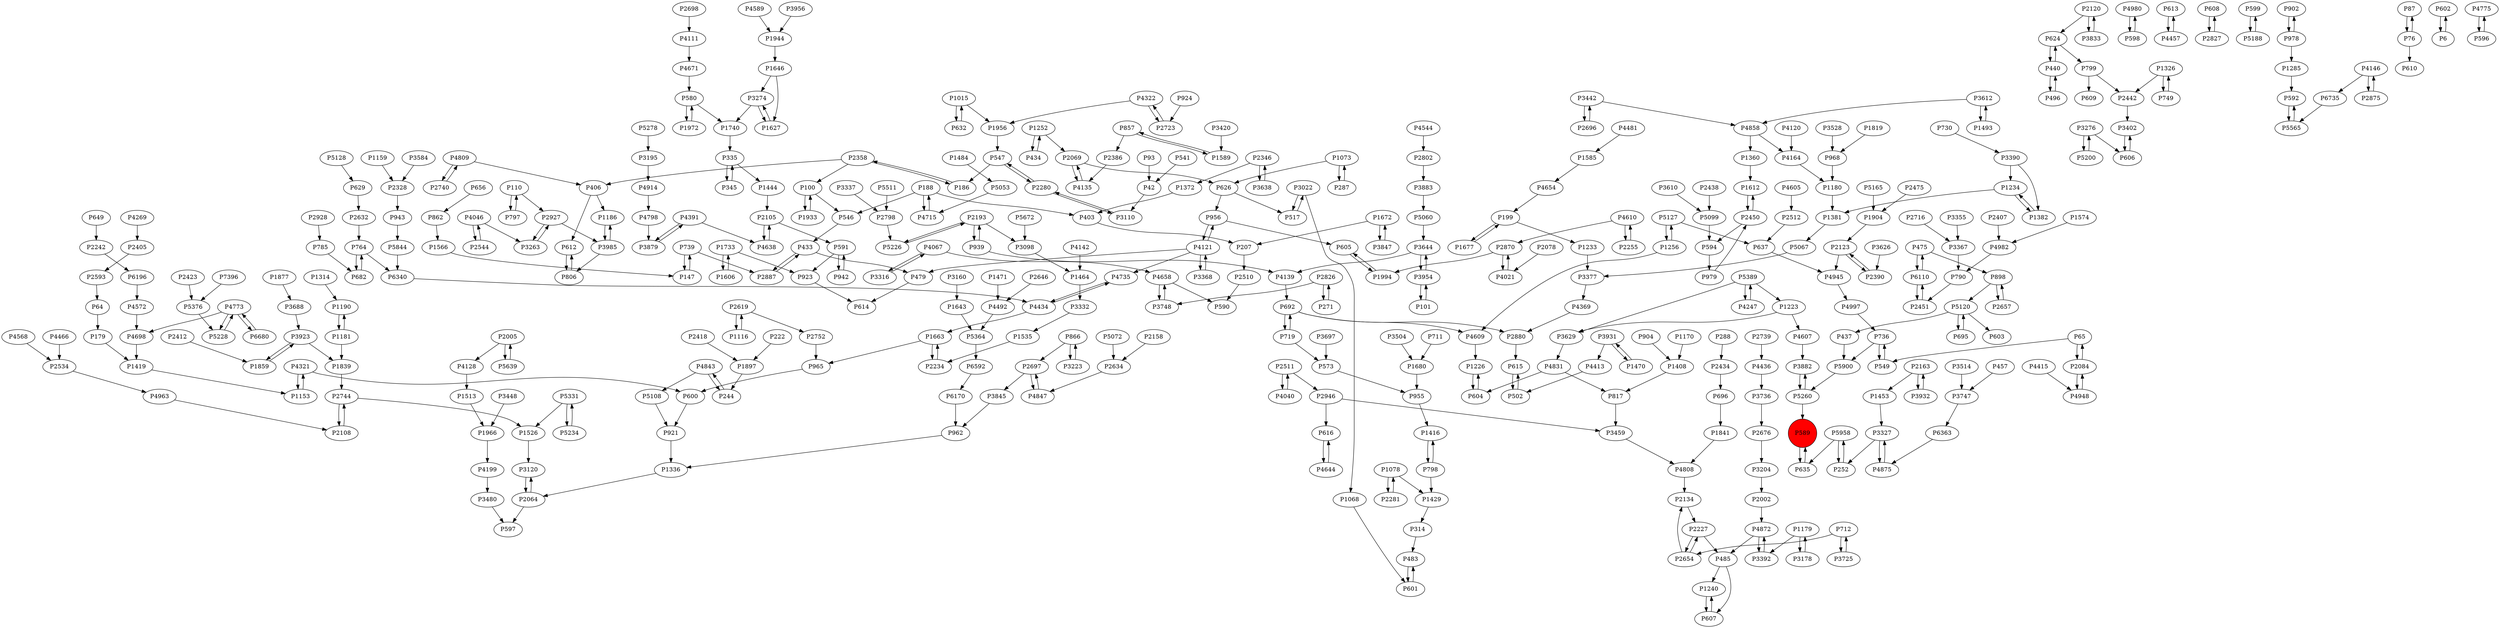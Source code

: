 digraph {
	P1190 -> P1181
	P2619 -> P2752
	P6196 -> P4572
	P4321 -> P600
	P2442 -> P3402
	P2928 -> P785
	P4046 -> P2544
	P4980 -> P598
	P591 -> P923
	P2358 -> P100
	P3098 -> P1464
	P6110 -> P475
	P2802 -> P3883
	P2696 -> P3442
	P6680 -> P4773
	P2108 -> P2744
	P1966 -> P4199
	P2346 -> P3638
	P4436 -> P3736
	P4654 -> P199
	P580 -> P1740
	P939 -> P2193
	P2946 -> P3459
	P1240 -> P607
	P1453 -> P3327
	P604 -> P1226
	P616 -> P4644
	P541 -> P42
	P2002 -> P4872
	P1252 -> P434
	P1256 -> P5127
	P613 -> P4457
	P608 -> P2827
	P2654 -> P2134
	P65 -> P2084
	P1574 -> P4982
	P2632 -> P764
	P3954 -> P101
	P4121 -> P3368
	P4067 -> P3316
	P2752 -> P965
	P1234 -> P1381
	P4773 -> P4698
	P4391 -> P4638
	P5108 -> P921
	P2534 -> P4963
	P6110 -> P2451
	P2084 -> P65
	P2134 -> P2227
	P599 -> P5188
	P4544 -> P2802
	P5376 -> P5228
	P2676 -> P3204
	P3883 -> P5060
	P4046 -> P3263
	P335 -> P1444
	P4809 -> P2740
	P601 -> P483
	P799 -> P2442
	P1179 -> P3392
	P656 -> P862
	P2280 -> P3110
	P2227 -> P2654
	P4715 -> P188
	P5234 -> P5331
	P626 -> P517
	P1470 -> P3931
	P199 -> P1677
	P2510 -> P590
	P739 -> P147
	P898 -> P2657
	P2358 -> P406
	P4872 -> P485
	P42 -> P3110
	P4121 -> P479
	P1877 -> P3688
	P2064 -> P597
	P712 -> P2654
	P440 -> P496
	P207 -> P2510
	P3276 -> P5200
	P719 -> P573
	P3022 -> P517
	P5844 -> P6340
	P2423 -> P5376
	P549 -> P736
	P696 -> P1841
	P3504 -> P1680
	P5060 -> P3644
	P1153 -> P4321
	P483 -> P601
	P1994 -> P605
	P1493 -> P3612
	P3931 -> P4413
	P5120 -> P437
	P2123 -> P4945
	P335 -> P345
	P5958 -> P252
	P3274 -> P1627
	P4120 -> P4164
	P1612 -> P2450
	P2120 -> P624
	P589 -> P635
	P2346 -> P1372
	P65 -> P549
	P547 -> P2280
	P5127 -> P637
	P179 -> P1419
	P979 -> P2450
	P3644 -> P3954
	P4773 -> P6680
	P4199 -> P3480
	P1677 -> P199
	P2390 -> P2123
	P862 -> P1566
	P4021 -> P2870
	P2227 -> P485
	P6363 -> P4875
	P4658 -> P3748
	P2511 -> P4040
	P3923 -> P1859
	P955 -> P1416
	P4610 -> P2255
	P600 -> P921
	P406 -> P612
	P2407 -> P4982
	P798 -> P1429
	P1256 -> P4609
	P2827 -> P608
	P2927 -> P3263
	P1360 -> P1612
	P4798 -> P3879
	P923 -> P614
	P2064 -> P3120
	P921 -> P1336
	P857 -> P2386
	P1956 -> P547
	P502 -> P615
	P4735 -> P4434
	P100 -> P1933
	P598 -> P4980
	P188 -> P403
	P626 -> P956
	P2105 -> P4638
	P3195 -> P4914
	P5226 -> P2193
	P496 -> P440
	P2280 -> P547
	P4698 -> P1419
	P649 -> P2242
	P2826 -> P271
	P3442 -> P4858
	P2450 -> P594
	P5900 -> P5260
	P4644 -> P616
	P101 -> P3954
	P5278 -> P3195
	P1646 -> P3274
	P6592 -> P6170
	P857 -> P1589
	P3110 -> P2280
	P3480 -> P597
	P4139 -> P692
	P3442 -> P2696
	P904 -> P1408
	P3688 -> P3923
	P4997 -> P736
	P612 -> P806
	P4875 -> P3327
	P1944 -> P1646
	P4128 -> P1513
	P5511 -> P2798
	P1381 -> P5067
	P4638 -> P2105
	P1419 -> P1153
	P1223 -> P3629
	P1740 -> P335
	P866 -> P2697
	P5364 -> P6592
	P3022 -> P1068
	P1933 -> P100
	P1733 -> P923
	P736 -> P549
	P5067 -> P3377
	P4831 -> P604
	P1234 -> P1382
	P5260 -> P3882
	P4843 -> P244
	P4568 -> P2534
	P2826 -> P3748
	P2405 -> P2593
	P3697 -> P573
	P4831 -> P817
	P3448 -> P1966
	P244 -> P4843
	P4963 -> P2108
	P3355 -> P3367
	P2123 -> P2390
	P2069 -> P626
	P2593 -> P64
	P2739 -> P4436
	P2946 -> P616
	P902 -> P978
	P4415 -> P4948
	P1382 -> P1234
	P2412 -> P1859
	P1680 -> P955
	P4858 -> P1360
	P87 -> P76
	P1116 -> P2619
	P798 -> P1416
	P1627 -> P3274
	P799 -> P609
	P6735 -> P5565
	P1326 -> P2442
	P4658 -> P590
	P4457 -> P613
	P5200 -> P3276
	P580 -> P1972
	P271 -> P2826
	P5228 -> P4773
	P288 -> P2434
	P712 -> P3725
	P406 -> P1186
	P5331 -> P1526
	P3274 -> P1740
	P4605 -> P2512
	P2744 -> P1526
	P2697 -> P3845
	P1566 -> P147
	P440 -> P624
	P2193 -> P3098
	P4492 -> P5364
	P2234 -> P1663
	P730 -> P3390
	P3638 -> P2346
	P4858 -> P4164
	P186 -> P2358
	P3584 -> P2328
	P1285 -> P592
	P3612 -> P1493
	P475 -> P898
	P692 -> P4609
	P3327 -> P252
	P1589 -> P857
	P1078 -> P1429
	P3612 -> P4858
	P624 -> P440
	P4135 -> P2069
	P5072 -> P2634
	P1186 -> P3985
	P4572 -> P4698
	P1513 -> P1966
	P2105 -> P591
	P2120 -> P3833
	P4809 -> P406
	P1643 -> P5364
	P4413 -> P502
	P4872 -> P3392
	P1819 -> P968
	P485 -> P607
	P2451 -> P6110
	P4945 -> P4997
	P2438 -> P5099
	P3327 -> P4875
	P475 -> P6110
	P2654 -> P2227
	P485 -> P1240
	P942 -> P591
	P1464 -> P3332
	P3954 -> P3644
	P695 -> P5120
	P3610 -> P5099
	P2619 -> P1116
	P2646 -> P4492
	P147 -> P739
	P3833 -> P2120
	P5639 -> P2005
	P3736 -> P2676
	P4040 -> P2511
	P2450 -> P1612
	P1314 -> P1190
	P3879 -> P4391
	P607 -> P1240
	P602 -> P6
	P1180 -> P1381
	P764 -> P682
	P403 -> P207
	P3514 -> P3747
	P2511 -> P2946
	P1663 -> P965
	P188 -> P546
	P93 -> P42
	P4164 -> P1180
	P3392 -> P4872
	P1733 -> P1606
	P100 -> P546
	P573 -> P955
	P2281 -> P1078
	P2434 -> P696
	P1526 -> P3120
	P4775 -> P596
	P1015 -> P1956
	P4146 -> P2875
	P2386 -> P4135
	P434 -> P1252
	P943 -> P5844
	P1252 -> P2069
	P5127 -> P1256
	P1068 -> P601
	P817 -> P3459
	P3204 -> P2002
	P4391 -> P3879
	P1015 -> P632
	P188 -> P4715
	P1326 -> P749
	P962 -> P1336
	P5389 -> P4247
	P1372 -> P403
	P1672 -> P3847
	P2870 -> P1994
	P1859 -> P3923
	P2927 -> P3985
	P1904 -> P2123
	P2887 -> P433
	P2193 -> P939
	P3725 -> P712
	P1429 -> P314
	P76 -> P87
	P968 -> P1180
	P4121 -> P4735
	P3420 -> P1589
	P4589 -> P1944
	P5053 -> P4715
	P4142 -> P1464
	P3120 -> P2064
	P2880 -> P615
	P1226 -> P604
	P2163 -> P1453
	P314 -> P483
	P3337 -> P2798
	P3528 -> P968
	P1416 -> P798
	P3390 -> P1382
	P2328 -> P943
	P790 -> P2451
	P1223 -> P4607
	P2544 -> P4046
	P3263 -> P2927
	P199 -> P1233
	P2744 -> P2108
	P692 -> P2880
	P764 -> P6340
	P2005 -> P4128
	P2698 -> P4111
	P7396 -> P5376
	P2798 -> P5226
	P3923 -> P1839
	P978 -> P902
	P1181 -> P1190
	P682 -> P764
	P978 -> P1285
	P4773 -> P5228
	P965 -> P600
	P4610 -> P2870
	P5331 -> P5234
	P3459 -> P4808
	P2358 -> P186
	P2084 -> P4948
	P3956 -> P1944
	P4607 -> P3882
	P2163 -> P3932
	P4847 -> P2697
	P3332 -> P1535
	P4322 -> P2723
	P939 -> P4139
	P692 -> P719
	P6 -> P602
	P1073 -> P287
	P797 -> P110
	P1646 -> P1627
	P76 -> P610
	P3747 -> P6363
	P252 -> P5958
	P3845 -> P962
	P711 -> P1680
	P5120 -> P695
	P4322 -> P1956
	P898 -> P5120
	P1897 -> P244
	P5565 -> P592
	P4948 -> P2084
	P1408 -> P817
	P629 -> P2632
	P287 -> P1073
	P433 -> P2887
	P591 -> P942
	P736 -> P5900
	P5165 -> P1904
	P2078 -> P4021
	P2716 -> P3367
	P1585 -> P4654
	P222 -> P1897
	P5389 -> P1223
	P4808 -> P2134
	P3402 -> P606
	P110 -> P797
	P4247 -> P5389
	P3644 -> P4139
	P3276 -> P606
	P1233 -> P3377
	P2723 -> P4322
	P5958 -> P635
	P2158 -> P2634
	P4466 -> P2534
	P5389 -> P3629
	P2242 -> P6196
	P4434 -> P1663
	P4269 -> P2405
	P3367 -> P790
	P5099 -> P594
	P605 -> P1994
	P3932 -> P2163
	P3160 -> P1643
	P749 -> P1326
	P3368 -> P4121
	P110 -> P2927
	P2657 -> P898
	P433 -> P479
	P2475 -> P1904
	P592 -> P5565
	P4121 -> P956
	P2418 -> P1897
	P1170 -> P1408
	P547 -> P186
	P1159 -> P2328
	P1841 -> P4808
	P2193 -> P5226
	P739 -> P2887
	P4111 -> P4671
	P596 -> P4775
	P4671 -> P580
	P3629 -> P4831
	P3931 -> P1470
	P437 -> P5900
	P2634 -> P4847
	P785 -> P682
	P806 -> P612
	P924 -> P2723
	P479 -> P614
	P6340 -> P4434
	P64 -> P179
	P1179 -> P3178
	P1672 -> P207
	P1606 -> P1733
	P4982 -> P790
	P4067 -> P4658
	P5260 -> P589
	P345 -> P335
	P4609 -> P1226
	P2255 -> P4610
	P1535 -> P2234
	P1839 -> P2744
	P1484 -> P5053
	P3626 -> P2390
	P1471 -> P4492
	P3390 -> P1234
	P4434 -> P4735
	P594 -> P979
	P4321 -> P1153
	P3223 -> P866
	P956 -> P605
	P719 -> P692
	P4843 -> P5108
	P5128 -> P629
	P3847 -> P1672
	P4369 -> P2880
	P3882 -> P5260
	P4481 -> P1585
	P2870 -> P4021
	P5188 -> P599
	P2512 -> P637
	P637 -> P4945
	P1181 -> P1839
	P606 -> P3402
	P517 -> P3022
	P5672 -> P3098
	P2697 -> P4847
	P3178 -> P1179
	P624 -> P799
	P1336 -> P2064
	P2005 -> P5639
	P866 -> P3223
	P3985 -> P1186
	P546 -> P433
	P956 -> P4121
	P5120 -> P603
	P1663 -> P2234
	P1444 -> P2105
	P1078 -> P2281
	P2069 -> P4135
	P1972 -> P580
	P2875 -> P4146
	P3377 -> P4369
	P635 -> P589
	P2740 -> P4809
	P4146 -> P6735
	P3316 -> P4067
	P615 -> P502
	P6170 -> P962
	P1073 -> P626
	P3985 -> P806
	P632 -> P1015
	P457 -> P3747
	P4914 -> P4798
	P3748 -> P4658
	P589 [shape=circle]
	P589 [style=filled]
	P589 [fillcolor=red]
}